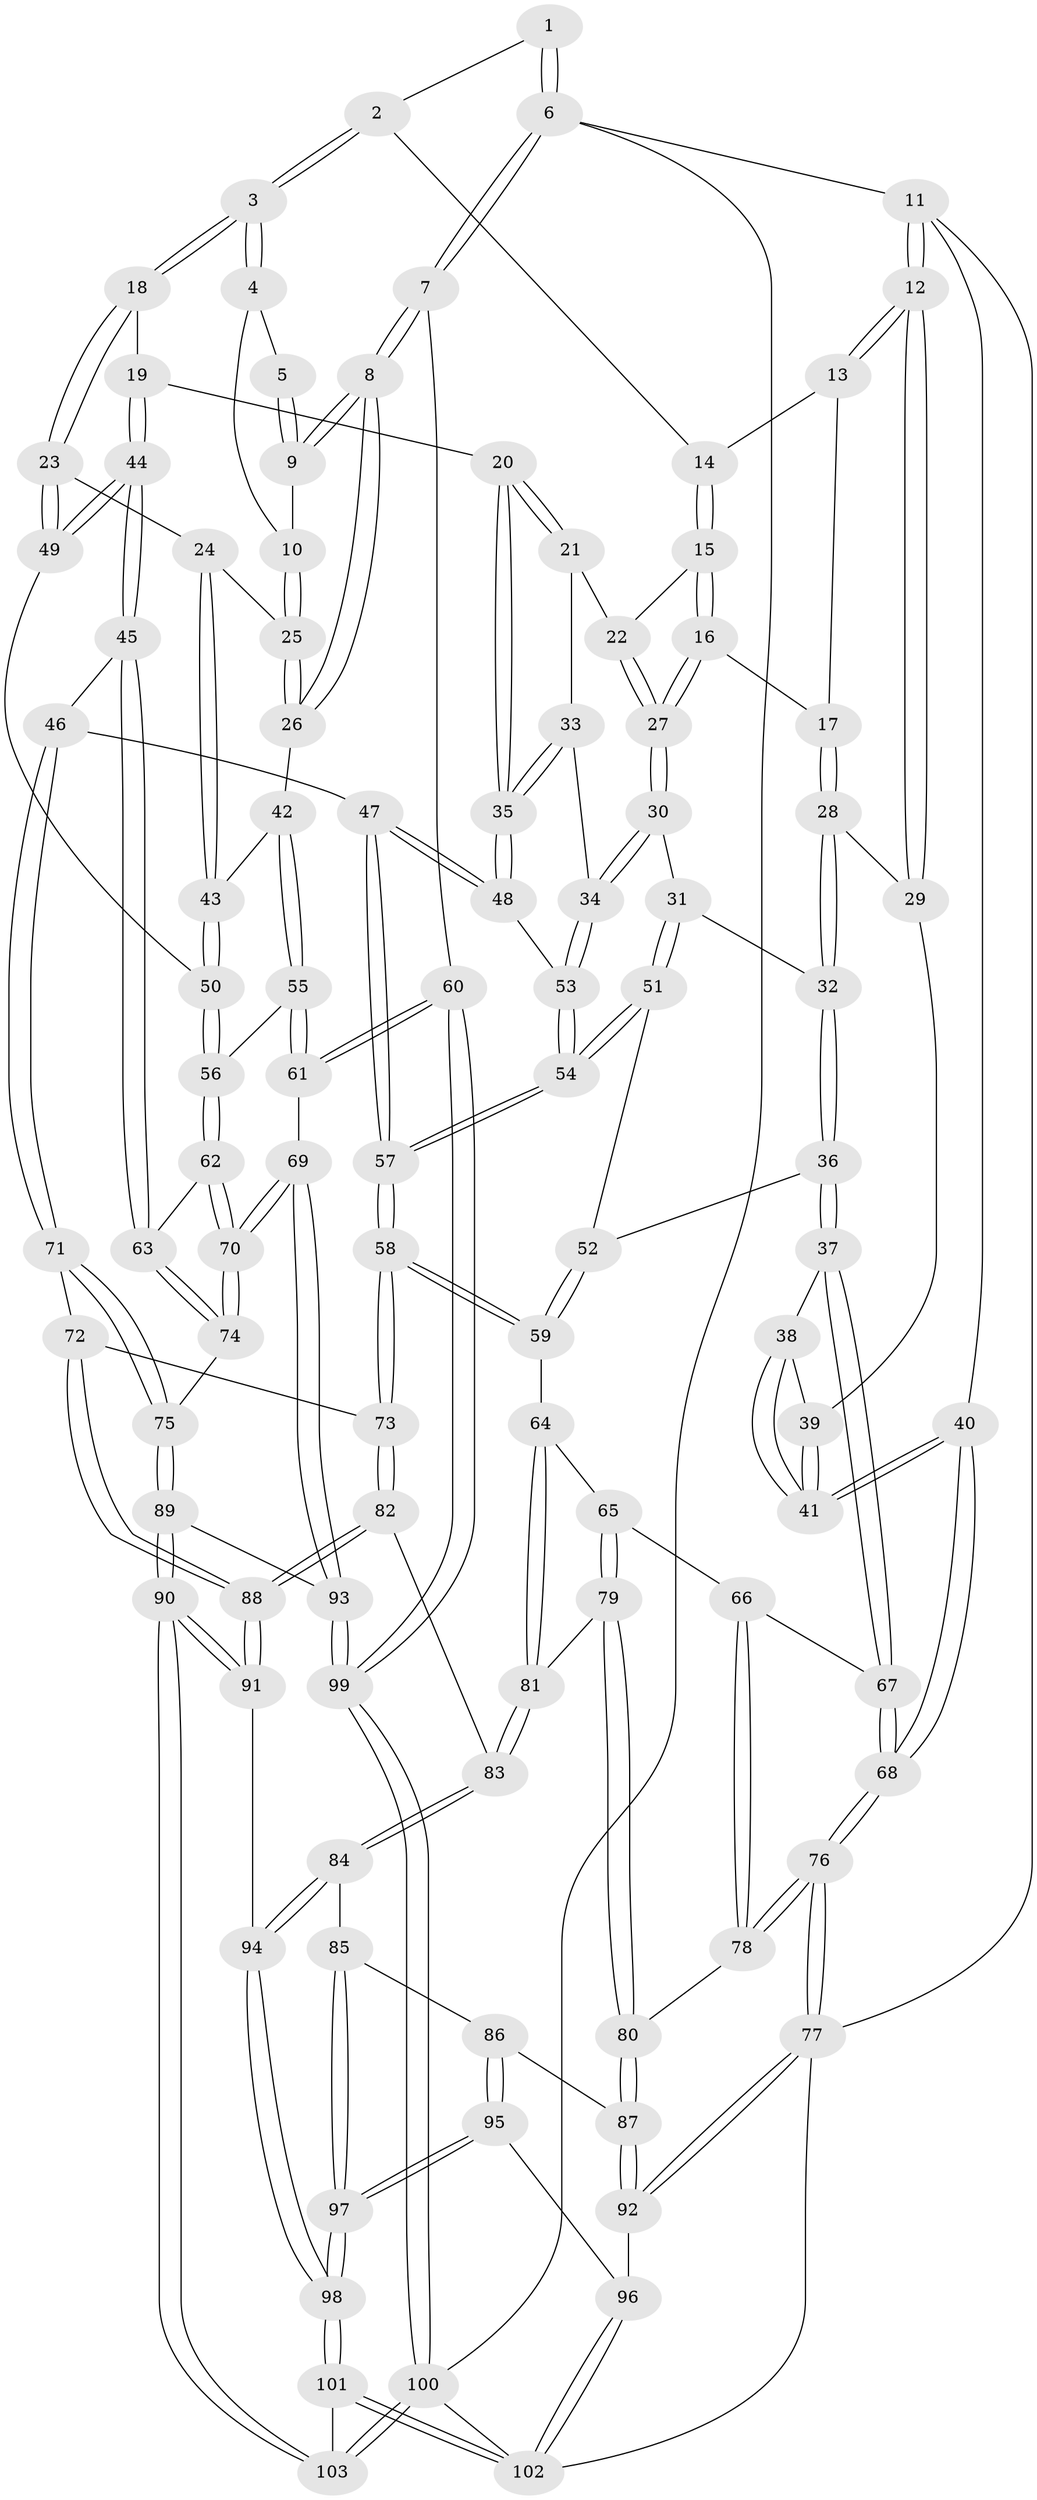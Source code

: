 // coarse degree distribution, {4: 0.53125, 3: 0.25, 2: 0.0625, 5: 0.0625, 6: 0.09375}
// Generated by graph-tools (version 1.1) at 2025/38/03/04/25 23:38:32]
// undirected, 103 vertices, 254 edges
graph export_dot {
  node [color=gray90,style=filled];
  1 [pos="+0.9854826345826246+0"];
  2 [pos="+0.595245468822222+0"];
  3 [pos="+0.6987767720407921+0.0969174393509473"];
  4 [pos="+0.8869069710175198+0.034312955896342666"];
  5 [pos="+0.9495718644089598+0"];
  6 [pos="+1+0"];
  7 [pos="+1+0.2640498941411705"];
  8 [pos="+1+0.26151361127230777"];
  9 [pos="+0.9701996187287106+0.11730165407721375"];
  10 [pos="+0.8833456691491376+0.08858027772389214"];
  11 [pos="+0+0"];
  12 [pos="+0+0"];
  13 [pos="+0.17063821978848878+0"];
  14 [pos="+0.5491252153991621+0"];
  15 [pos="+0.5372005698585939+0"];
  16 [pos="+0.41844138159307687+0.09137800215683924"];
  17 [pos="+0.2749983650634868+0.11039432198969112"];
  18 [pos="+0.7207259808281389+0.18943476727415356"];
  19 [pos="+0.7181651855170936+0.19120872927586502"];
  20 [pos="+0.6914439568198316+0.20276058721287013"];
  21 [pos="+0.5817641566079909+0.20216398569034252"];
  22 [pos="+0.5431955912379574+0.11637934829540535"];
  23 [pos="+0.768185316534701+0.203502500403263"];
  24 [pos="+0.8077212585101435+0.2006498859775686"];
  25 [pos="+0.8365109431155255+0.18942499502675827"];
  26 [pos="+1+0.2673172860271627"];
  27 [pos="+0.4369374349359098+0.20139242173129396"];
  28 [pos="+0.24604049128658603+0.18893528343539864"];
  29 [pos="+0.1353193958825882+0.18578235820498623"];
  30 [pos="+0.4352180225854372+0.25301258396058307"];
  31 [pos="+0.3035003755090211+0.23827495090192471"];
  32 [pos="+0.25176537038339786+0.19664988707748396"];
  33 [pos="+0.5590074559316711+0.2153568936536684"];
  34 [pos="+0.439628787408767+0.25765749404587024"];
  35 [pos="+0.5990184701073985+0.3610075704842708"];
  36 [pos="+0.16050297476150974+0.39405618871536247"];
  37 [pos="+0.14769406191273649+0.3986458375641904"];
  38 [pos="+0.1288974627986755+0.38109409113531156"];
  39 [pos="+0.11730908493101322+0.2235777118116259"];
  40 [pos="+0+0.33168411076213994"];
  41 [pos="+0+0.3296340444068505"];
  42 [pos="+1+0.3034311554722929"];
  43 [pos="+0.8824223907996026+0.35172349541397907"];
  44 [pos="+0.6959831987235061+0.42597419353111954"];
  45 [pos="+0.6653642860984016+0.45016026265846343"];
  46 [pos="+0.6586081113481976+0.4512056657548486"];
  47 [pos="+0.6360246941256079+0.4314806829108708"];
  48 [pos="+0.5974049474217054+0.3650668390112058"];
  49 [pos="+0.786178427436163+0.3898283513569483"];
  50 [pos="+0.8451444582927939+0.4068938898070791"];
  51 [pos="+0.27520205714975077+0.3582691873917302"];
  52 [pos="+0.2462613044460826+0.38682594690344435"];
  53 [pos="+0.4537840367111477+0.32328898950080576"];
  54 [pos="+0.4270550651564195+0.38444873525316847"];
  55 [pos="+0.8994539572624305+0.46306320460400435"];
  56 [pos="+0.8707863158568694+0.45549650032664907"];
  57 [pos="+0.4211649147776934+0.47203800148261965"];
  58 [pos="+0.4028445195501267+0.5192801537727824"];
  59 [pos="+0.35355615169474985+0.5198986141576332"];
  60 [pos="+1+0.6365649834143017"];
  61 [pos="+1+0.6359747719877378"];
  62 [pos="+0.8506985016710817+0.48443967073710126"];
  63 [pos="+0.7694520889321947+0.5299730155660908"];
  64 [pos="+0.3120846069720057+0.5398544108127548"];
  65 [pos="+0.19893449705416755+0.5372325073367009"];
  66 [pos="+0.1488422096529067+0.5105724753063543"];
  67 [pos="+0.13815368472321735+0.46931729253310267"];
  68 [pos="+0+0.5026488441610708"];
  69 [pos="+0.8846792989774453+0.6798897130813298"];
  70 [pos="+0.8836429450581377+0.6793474846954758"];
  71 [pos="+0.5820215396164009+0.6243645906945973"];
  72 [pos="+0.5581633594928724+0.6293452014279125"];
  73 [pos="+0.4553203054056847+0.592395567549699"];
  74 [pos="+0.7841398213211991+0.6514226625687706"];
  75 [pos="+0.6828763591437457+0.6806231371536365"];
  76 [pos="+0+0.5653092881306339"];
  77 [pos="+0+0.8177328632972913"];
  78 [pos="+0.07247642596205141+0.6080580699756748"];
  79 [pos="+0.2076599460814812+0.6702497656336032"];
  80 [pos="+0.11624693094713663+0.6991716725993117"];
  81 [pos="+0.26423464150952375+0.6860449564855924"];
  82 [pos="+0.3583957620324128+0.7267756359747116"];
  83 [pos="+0.31932676838411156+0.7522621423243303"];
  84 [pos="+0.31024874952389675+0.7914166133511223"];
  85 [pos="+0.2998576947961656+0.7995459022736735"];
  86 [pos="+0.13014936960828546+0.7957889180820743"];
  87 [pos="+0.09954317784040423+0.7566692615900351"];
  88 [pos="+0.5140814894036183+0.7893572085442487"];
  89 [pos="+0.6904825015555579+1"];
  90 [pos="+0.6651511620016775+1"];
  91 [pos="+0.5278465729624074+0.8940130208099454"];
  92 [pos="+0+0.820828059993565"];
  93 [pos="+0.8325172897127109+0.8464953582726671"];
  94 [pos="+0.3897990223568999+0.8550135211493419"];
  95 [pos="+0.13013468409619414+0.8945316567799232"];
  96 [pos="+0.08046511522613024+0.9280746722095267"];
  97 [pos="+0.24169311599217227+0.9530730940333543"];
  98 [pos="+0.2881588068778076+1"];
  99 [pos="+1+0.8947379476571555"];
  100 [pos="+1+1"];
  101 [pos="+0.3089026095516603+1"];
  102 [pos="+0.03308352675465038+1"];
  103 [pos="+0.6673552098672044+1"];
  1 -- 2;
  1 -- 6;
  1 -- 6;
  2 -- 3;
  2 -- 3;
  2 -- 14;
  3 -- 4;
  3 -- 4;
  3 -- 18;
  3 -- 18;
  4 -- 5;
  4 -- 10;
  5 -- 9;
  5 -- 9;
  6 -- 7;
  6 -- 7;
  6 -- 11;
  6 -- 100;
  7 -- 8;
  7 -- 8;
  7 -- 60;
  8 -- 9;
  8 -- 9;
  8 -- 26;
  8 -- 26;
  9 -- 10;
  10 -- 25;
  10 -- 25;
  11 -- 12;
  11 -- 12;
  11 -- 40;
  11 -- 77;
  12 -- 13;
  12 -- 13;
  12 -- 29;
  12 -- 29;
  13 -- 14;
  13 -- 17;
  14 -- 15;
  14 -- 15;
  15 -- 16;
  15 -- 16;
  15 -- 22;
  16 -- 17;
  16 -- 27;
  16 -- 27;
  17 -- 28;
  17 -- 28;
  18 -- 19;
  18 -- 23;
  18 -- 23;
  19 -- 20;
  19 -- 44;
  19 -- 44;
  20 -- 21;
  20 -- 21;
  20 -- 35;
  20 -- 35;
  21 -- 22;
  21 -- 33;
  22 -- 27;
  22 -- 27;
  23 -- 24;
  23 -- 49;
  23 -- 49;
  24 -- 25;
  24 -- 43;
  24 -- 43;
  25 -- 26;
  25 -- 26;
  26 -- 42;
  27 -- 30;
  27 -- 30;
  28 -- 29;
  28 -- 32;
  28 -- 32;
  29 -- 39;
  30 -- 31;
  30 -- 34;
  30 -- 34;
  31 -- 32;
  31 -- 51;
  31 -- 51;
  32 -- 36;
  32 -- 36;
  33 -- 34;
  33 -- 35;
  33 -- 35;
  34 -- 53;
  34 -- 53;
  35 -- 48;
  35 -- 48;
  36 -- 37;
  36 -- 37;
  36 -- 52;
  37 -- 38;
  37 -- 67;
  37 -- 67;
  38 -- 39;
  38 -- 41;
  38 -- 41;
  39 -- 41;
  39 -- 41;
  40 -- 41;
  40 -- 41;
  40 -- 68;
  40 -- 68;
  42 -- 43;
  42 -- 55;
  42 -- 55;
  43 -- 50;
  43 -- 50;
  44 -- 45;
  44 -- 45;
  44 -- 49;
  44 -- 49;
  45 -- 46;
  45 -- 63;
  45 -- 63;
  46 -- 47;
  46 -- 71;
  46 -- 71;
  47 -- 48;
  47 -- 48;
  47 -- 57;
  47 -- 57;
  48 -- 53;
  49 -- 50;
  50 -- 56;
  50 -- 56;
  51 -- 52;
  51 -- 54;
  51 -- 54;
  52 -- 59;
  52 -- 59;
  53 -- 54;
  53 -- 54;
  54 -- 57;
  54 -- 57;
  55 -- 56;
  55 -- 61;
  55 -- 61;
  56 -- 62;
  56 -- 62;
  57 -- 58;
  57 -- 58;
  58 -- 59;
  58 -- 59;
  58 -- 73;
  58 -- 73;
  59 -- 64;
  60 -- 61;
  60 -- 61;
  60 -- 99;
  60 -- 99;
  61 -- 69;
  62 -- 63;
  62 -- 70;
  62 -- 70;
  63 -- 74;
  63 -- 74;
  64 -- 65;
  64 -- 81;
  64 -- 81;
  65 -- 66;
  65 -- 79;
  65 -- 79;
  66 -- 67;
  66 -- 78;
  66 -- 78;
  67 -- 68;
  67 -- 68;
  68 -- 76;
  68 -- 76;
  69 -- 70;
  69 -- 70;
  69 -- 93;
  69 -- 93;
  70 -- 74;
  70 -- 74;
  71 -- 72;
  71 -- 75;
  71 -- 75;
  72 -- 73;
  72 -- 88;
  72 -- 88;
  73 -- 82;
  73 -- 82;
  74 -- 75;
  75 -- 89;
  75 -- 89;
  76 -- 77;
  76 -- 77;
  76 -- 78;
  76 -- 78;
  77 -- 92;
  77 -- 92;
  77 -- 102;
  78 -- 80;
  79 -- 80;
  79 -- 80;
  79 -- 81;
  80 -- 87;
  80 -- 87;
  81 -- 83;
  81 -- 83;
  82 -- 83;
  82 -- 88;
  82 -- 88;
  83 -- 84;
  83 -- 84;
  84 -- 85;
  84 -- 94;
  84 -- 94;
  85 -- 86;
  85 -- 97;
  85 -- 97;
  86 -- 87;
  86 -- 95;
  86 -- 95;
  87 -- 92;
  87 -- 92;
  88 -- 91;
  88 -- 91;
  89 -- 90;
  89 -- 90;
  89 -- 93;
  90 -- 91;
  90 -- 91;
  90 -- 103;
  90 -- 103;
  91 -- 94;
  92 -- 96;
  93 -- 99;
  93 -- 99;
  94 -- 98;
  94 -- 98;
  95 -- 96;
  95 -- 97;
  95 -- 97;
  96 -- 102;
  96 -- 102;
  97 -- 98;
  97 -- 98;
  98 -- 101;
  98 -- 101;
  99 -- 100;
  99 -- 100;
  100 -- 103;
  100 -- 103;
  100 -- 102;
  101 -- 102;
  101 -- 102;
  101 -- 103;
}
